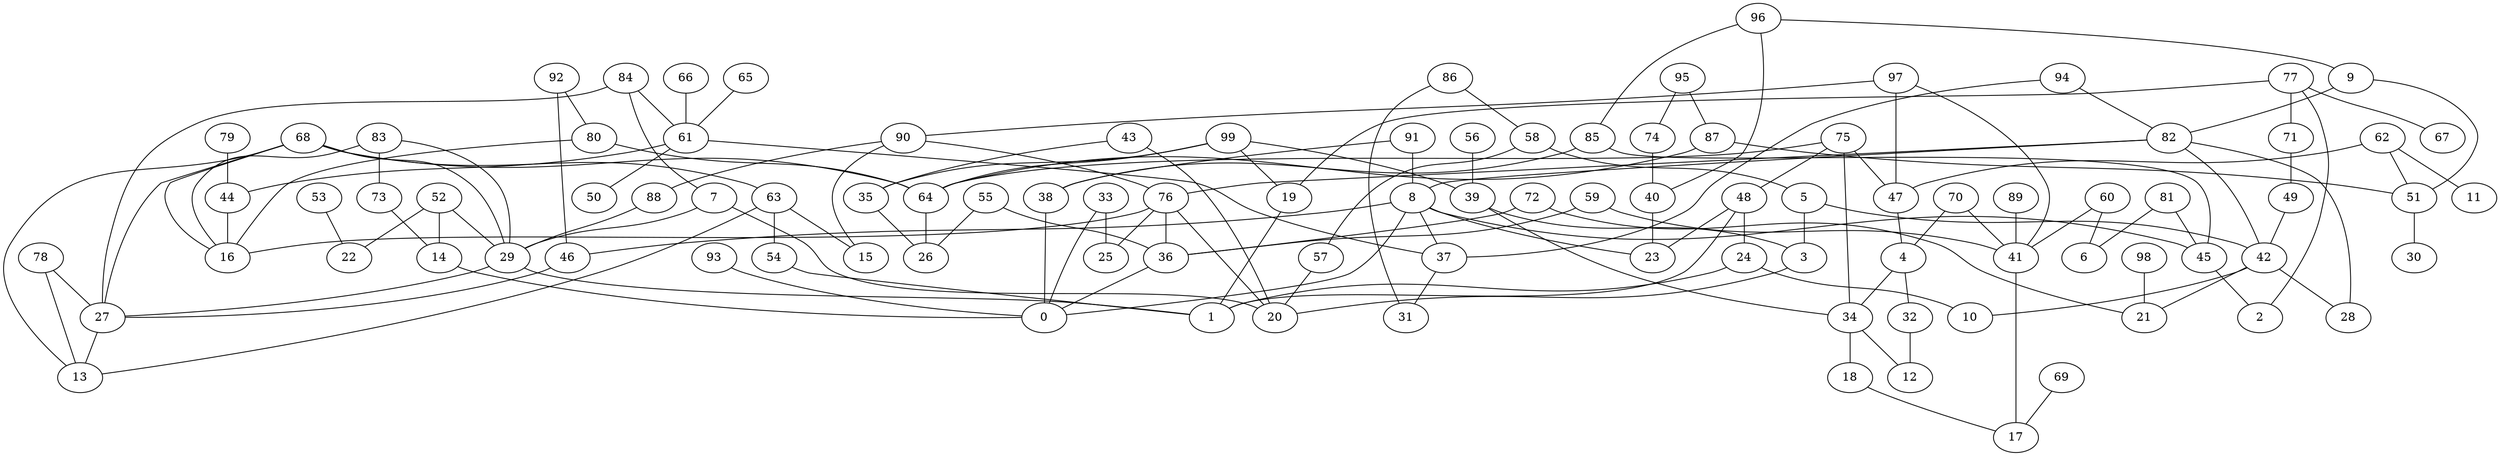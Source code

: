 digraph GG_graph {

subgraph G_graph {
edge [color = black]
"79" -> "44" [dir = none]
"56" -> "39" [dir = none]
"92" -> "46" [dir = none]
"24" -> "10" [dir = none]
"98" -> "21" [dir = none]
"74" -> "40" [dir = none]
"53" -> "22" [dir = none]
"77" -> "71" [dir = none]
"77" -> "67" [dir = none]
"77" -> "19" [dir = none]
"49" -> "42" [dir = none]
"91" -> "8" [dir = none]
"78" -> "27" [dir = none]
"89" -> "41" [dir = none]
"5" -> "42" [dir = none]
"41" -> "17" [dir = none]
"39" -> "34" [dir = none]
"39" -> "3" [dir = none]
"83" -> "29" [dir = none]
"87" -> "64" [dir = none]
"52" -> "22" [dir = none]
"52" -> "29" [dir = none]
"97" -> "41" [dir = none]
"97" -> "90" [dir = none]
"45" -> "2" [dir = none]
"62" -> "11" [dir = none]
"62" -> "51" [dir = none]
"55" -> "36" [dir = none]
"51" -> "30" [dir = none]
"90" -> "88" [dir = none]
"90" -> "15" [dir = none]
"90" -> "76" [dir = none]
"76" -> "25" [dir = none]
"76" -> "20" [dir = none]
"76" -> "36" [dir = none]
"76" -> "16" [dir = none]
"68" -> "13" [dir = none]
"68" -> "63" [dir = none]
"68" -> "29" [dir = none]
"68" -> "64" [dir = none]
"68" -> "27" [dir = none]
"68" -> "16" [dir = none]
"42" -> "10" [dir = none]
"42" -> "21" [dir = none]
"42" -> "28" [dir = none]
"80" -> "64" [dir = none]
"8" -> "23" [dir = none]
"8" -> "37" [dir = none]
"8" -> "45" [dir = none]
"8" -> "0" [dir = none]
"35" -> "26" [dir = none]
"75" -> "48" [dir = none]
"75" -> "47" [dir = none]
"75" -> "64" [dir = none]
"64" -> "26" [dir = none]
"82" -> "42" [dir = none]
"82" -> "76" [dir = none]
"36" -> "0" [dir = none]
"99" -> "19" [dir = none]
"99" -> "39" [dir = none]
"99" -> "64" [dir = none]
"43" -> "20" [dir = none]
"96" -> "40" [dir = none]
"96" -> "9" [dir = none]
"94" -> "37" [dir = none]
"9" -> "51" [dir = none]
"9" -> "82" [dir = none]
"93" -> "0" [dir = none]
"86" -> "31" [dir = none]
"38" -> "0" [dir = none]
"61" -> "44" [dir = none]
"61" -> "50" [dir = none]
"59" -> "36" [dir = none]
"14" -> "0" [dir = none]
"34" -> "12" [dir = none]
"34" -> "18" [dir = none]
"46" -> "27" [dir = none]
"37" -> "31" [dir = none]
"70" -> "41" [dir = none]
"66" -> "61" [dir = none]
"95" -> "87" [dir = none]
"69" -> "17" [dir = none]
"81" -> "45" [dir = none]
"19" -> "1" [dir = none]
"73" -> "14" [dir = none]
"65" -> "61" [dir = none]
"84" -> "7" [dir = none]
"84" -> "61" [dir = none]
"84" -> "27" [dir = none]
"58" -> "57" [dir = none]
"58" -> "5" [dir = none]
"60" -> "6" [dir = none]
"60" -> "41" [dir = none]
"4" -> "32" [dir = none]
"4" -> "34" [dir = none]
"33" -> "25" [dir = none]
"63" -> "54" [dir = none]
"72" -> "36" [dir = none]
"85" -> "45" [dir = none]
"29" -> "1" [dir = none]
"81" -> "6" [dir = none]
"75" -> "34" [dir = none]
"63" -> "13" [dir = none]
"27" -> "13" [dir = none]
"71" -> "49" [dir = none]
"86" -> "58" [dir = none]
"48" -> "23" [dir = none]
"87" -> "51" [dir = none]
"32" -> "12" [dir = none]
"80" -> "16" [dir = none]
"18" -> "17" [dir = none]
"8" -> "46" [dir = none]
"7" -> "29" [dir = none]
"94" -> "82" [dir = none]
"29" -> "27" [dir = none]
"3" -> "20" [dir = none]
"82" -> "28" [dir = none]
"92" -> "80" [dir = none]
"43" -> "35" [dir = none]
"72" -> "21" [dir = none]
"63" -> "15" [dir = none]
"82" -> "8" [dir = none]
"91" -> "38" [dir = none]
"62" -> "47" [dir = none]
"83" -> "73" [dir = none]
"88" -> "29" [dir = none]
"85" -> "38" [dir = none]
"61" -> "37" [dir = none]
"59" -> "41" [dir = none]
"47" -> "4" [dir = none]
"48" -> "1" [dir = none]
"55" -> "26" [dir = none]
"5" -> "3" [dir = none]
"33" -> "0" [dir = none]
"40" -> "23" [dir = none]
"54" -> "1" [dir = none]
"44" -> "16" [dir = none]
"24" -> "1" [dir = none]
"95" -> "74" [dir = none]
"48" -> "24" [dir = none]
"96" -> "85" [dir = none]
"7" -> "20" [dir = none]
"83" -> "16" [dir = none]
"99" -> "35" [dir = none]
"52" -> "14" [dir = none]
"57" -> "20" [dir = none]
"70" -> "4" [dir = none]
"78" -> "13" [dir = none]
"77" -> "2" [dir = none]
"97" -> "47" [dir = none]
}

}
